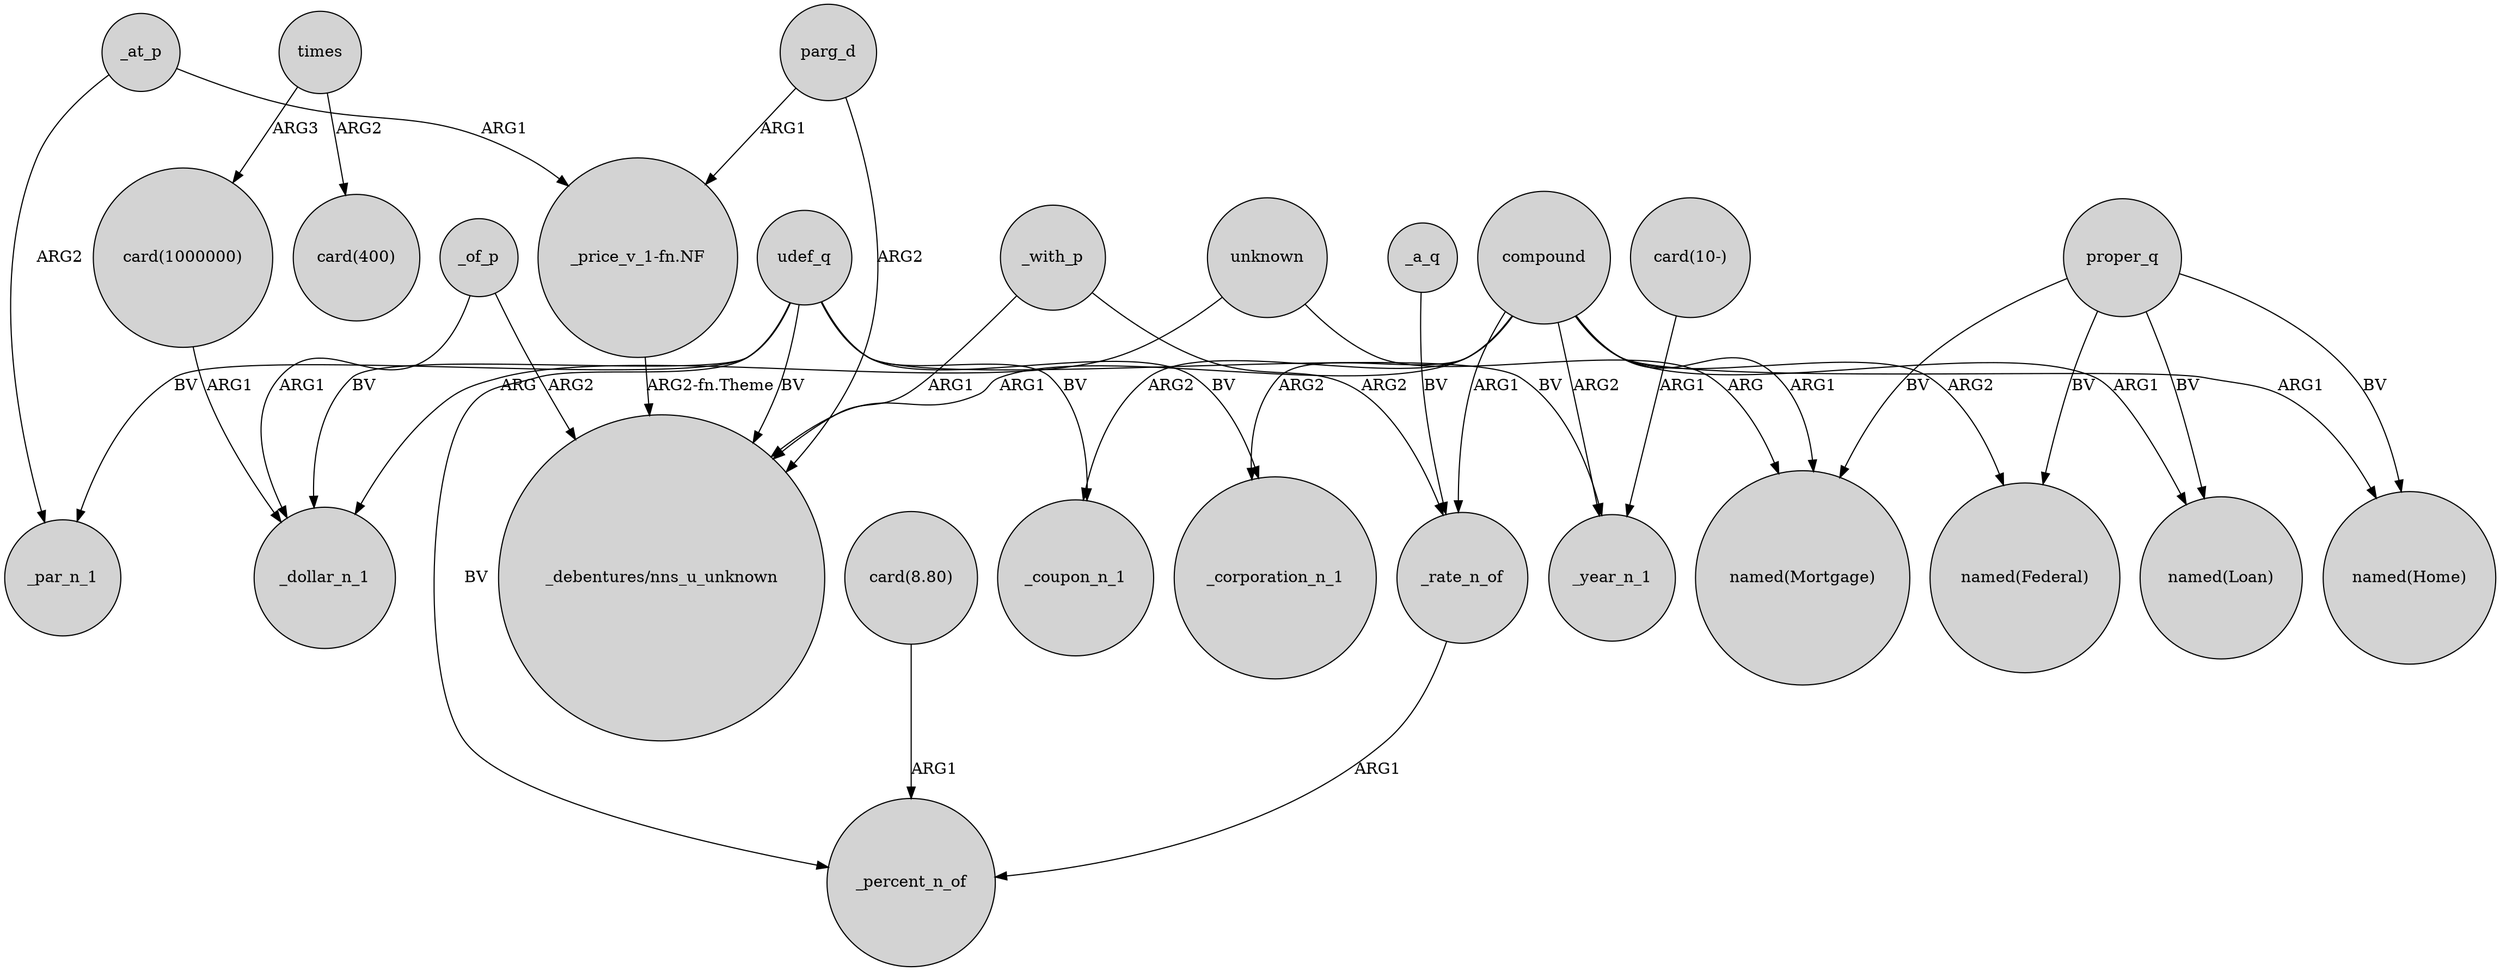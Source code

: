 digraph {
	node [shape=circle style=filled]
	"card(1000000)" -> _dollar_n_1 [label=ARG1]
	udef_q -> _par_n_1 [label=BV]
	_of_p -> "_debentures/nns_u_unknown" [label=ARG2]
	"card(8.80)" -> _percent_n_of [label=ARG1]
	_rate_n_of -> _percent_n_of [label=ARG1]
	compound -> "named(Mortgage)" [label=ARG1]
	_at_p -> _par_n_1 [label=ARG2]
	proper_q -> "named(Mortgage)" [label=BV]
	times -> "card(400)" [label=ARG2]
	_of_p -> _dollar_n_1 [label=ARG1]
	proper_q -> "named(Home)" [label=BV]
	compound -> _corporation_n_1 [label=ARG2]
	compound -> _rate_n_of [label=ARG1]
	unknown -> _dollar_n_1 [label=ARG]
	parg_d -> "_debentures/nns_u_unknown" [label=ARG2]
	_a_q -> _rate_n_of [label=BV]
	compound -> "named(Loan)" [label=ARG1]
	compound -> "_debentures/nns_u_unknown" [label=ARG1]
	_at_p -> "_price_v_1-fn.NF" [label=ARG1]
	"card(10-)" -> _year_n_1 [label=ARG1]
	udef_q -> _corporation_n_1 [label=BV]
	"_price_v_1-fn.NF" -> "_debentures/nns_u_unknown" [label="ARG2-fn.Theme"]
	_with_p -> _rate_n_of [label=ARG2]
	unknown -> "named(Mortgage)" [label=ARG]
	times -> "card(1000000)" [label=ARG3]
	udef_q -> "_debentures/nns_u_unknown" [label=BV]
	proper_q -> "named(Federal)" [label=BV]
	_with_p -> "_debentures/nns_u_unknown" [label=ARG1]
	compound -> _year_n_1 [label=ARG2]
	parg_d -> "_price_v_1-fn.NF" [label=ARG1]
	compound -> _coupon_n_1 [label=ARG2]
	udef_q -> _year_n_1 [label=BV]
	proper_q -> "named(Loan)" [label=BV]
	udef_q -> _percent_n_of [label=BV]
	compound -> "named(Federal)" [label=ARG2]
	udef_q -> _coupon_n_1 [label=BV]
	udef_q -> _dollar_n_1 [label=BV]
	compound -> "named(Home)" [label=ARG1]
}
